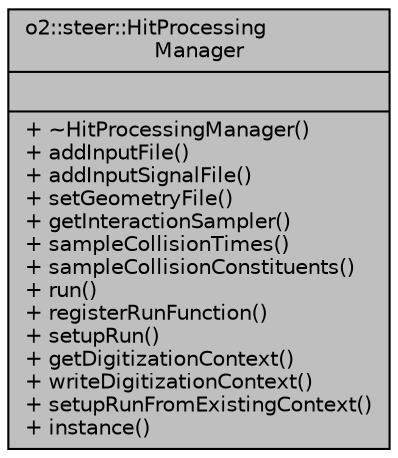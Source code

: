 digraph "o2::steer::HitProcessingManager"
{
 // INTERACTIVE_SVG=YES
  bgcolor="transparent";
  edge [fontname="Helvetica",fontsize="10",labelfontname="Helvetica",labelfontsize="10"];
  node [fontname="Helvetica",fontsize="10",shape=record];
  Node1 [label="{o2::steer::HitProcessing\lManager\n||+ ~HitProcessingManager()\l+ addInputFile()\l+ addInputSignalFile()\l+ setGeometryFile()\l+ getInteractionSampler()\l+ sampleCollisionTimes()\l+ sampleCollisionConstituents()\l+ run()\l+ registerRunFunction()\l+ setupRun()\l+ getDigitizationContext()\l+ writeDigitizationContext()\l+ setupRunFromExistingContext()\l+ instance()\l}",height=0.2,width=0.4,color="black", fillcolor="grey75", style="filled", fontcolor="black"];
}
